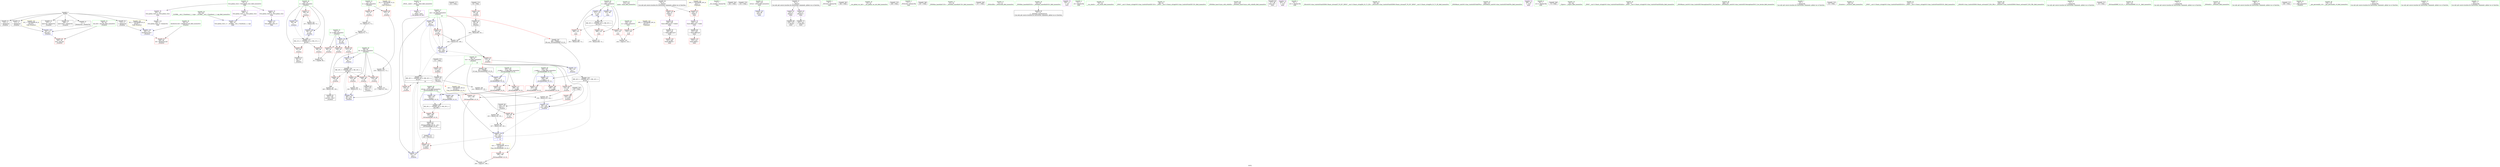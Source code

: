 digraph "SVFG" {
	label="SVFG";

	Node0x555a9b78d350 [shape=record,color=grey,label="{NodeID: 0\nNullPtr}"];
	Node0x555a9b78d350 -> Node0x555a9b7a61f0[style=solid];
	Node0x555a9b78d350 -> Node0x555a9b7a62f0[style=solid];
	Node0x555a9b78d350 -> Node0x555a9b7a63c0[style=solid];
	Node0x555a9b78d350 -> Node0x555a9b7a6490[style=solid];
	Node0x555a9b78d350 -> Node0x555a9b7a6560[style=solid];
	Node0x555a9b78d350 -> Node0x555a9b7a6630[style=solid];
	Node0x555a9b78d350 -> Node0x555a9b7aae20[style=solid];
	Node0x555a9b7a57b0 [shape=record,color=red,label="{NodeID: 97\n106\<--64\n\<--i\n_Z5solvev\n}"];
	Node0x555a9b7a57b0 -> Node0x555a9b7a9450[style=solid];
	Node0x555a9b7a2fe0 [shape=record,color=green,label="{NodeID: 14\n4\<--6\n_ZStL8__ioinit\<--_ZStL8__ioinit_field_insensitive\nGlob }"];
	Node0x555a9b7a2fe0 -> Node0x555a9b7a73c0[style=solid];
	Node0x555a9b7c8e10 [shape=record,color=black,label="{NodeID: 277\n225 = PHI()\n}"];
	Node0x555a9b7a52f0 [shape=record,color=red,label="{NodeID: 111\n198\<--192\n\<--__b.addr\n_ZSt3maxIiERKT_S2_S2_\n}"];
	Node0x555a9b7a52f0 -> Node0x555a9b7a5560[style=solid];
	Node0x555a9b7a3c80 [shape=record,color=green,label="{NodeID: 28\n64\<--65\ni\<--i_field_insensitive\n_Z5solvev\n}"];
	Node0x555a9b7a3c80 -> Node0x555a9b7a8700[style=solid];
	Node0x555a9b7a3c80 -> Node0x555a9b7a56e0[style=solid];
	Node0x555a9b7a3c80 -> Node0x555a9b7a57b0[style=solid];
	Node0x555a9b7a3c80 -> Node0x555a9b7ab0c0[style=solid];
	Node0x555a9b7a3c80 -> Node0x555a9b7ab260[style=solid];
	Node0x555a9b7b0a70 [shape=record,color=grey,label="{NodeID: 208\n261 = Binary(260, 75, )\n}"];
	Node0x555a9b7aaff0 [shape=record,color=blue,label="{NodeID: 125\n62\<--86\nans\<--\n_Z5solvev\n}"];
	Node0x555a9b7aaff0 -> Node0x555a9b7a8490[style=dashed];
	Node0x555a9b7aaff0 -> Node0x555a9b7a8560[style=dashed];
	Node0x555a9b7aaff0 -> Node0x555a9b7ab190[style=dashed];
	Node0x555a9b7aaff0 -> Node0x555a9b7b7a70[style=dashed];
	Node0x555a9b7a4960 [shape=record,color=green,label="{NodeID: 42\n215\<--216\nmain\<--main_field_insensitive\n}"];
	Node0x555a9b7abb50 [shape=record,color=blue,label="{NodeID: 139\n188\<--202\nretval\<--\n_ZSt3maxIiERKT_S2_S2_\n}"];
	Node0x555a9b7abb50 -> Node0x555a9b7b8970[style=dashed];
	Node0x555a9b7a6630 [shape=record,color=black,label="{NodeID: 56\n168\<--3\nlpad.val31\<--dummyVal\n_Z5solvev\n}"];
	Node0x555a9b7bc2e0 [shape=record,color=yellow,style=double,label="{NodeID: 236\n8V_1 = ENCHI(MR_8V_0)\npts\{61 \}\nFun[_Z5solvev]}"];
	Node0x555a9b7bc2e0 -> Node0x555a9b7ab400[style=dashed];
	Node0x555a9b7a7220 [shape=record,color=black,label="{NodeID: 70\n240\<--239\n\<--vbase.offset.ptr3\nmain\n}"];
	Node0x555a9b7a7220 -> Node0x555a9b7aab80[style=solid];
	Node0x555a9b7a7e10 [shape=record,color=red,label="{NodeID: 84\n238\<--10\nvtable2\<--\nmain\n}"];
	Node0x555a9b7a7e10 -> Node0x555a9b7a7ad0[style=solid];
	Node0x555a9b7a2050 [shape=record,color=green,label="{NodeID: 1\n7\<--1\n__dso_handle\<--dummyObj\nGlob }"];
	Node0x555a9b7c6bf0 [shape=record,color=black,label="{NodeID: 264\n262 = PHI()\n}"];
	Node0x555a9b7a5880 [shape=record,color=red,label="{NodeID: 98\n135\<--66\n\<--cur\n_Z5solvev\n}"];
	Node0x555a9b7a5880 -> Node0x555a9b7a95d0[style=solid];
	Node0x555a9b7a30a0 [shape=record,color=green,label="{NodeID: 15\n18\<--22\nllvm.global_ctors\<--llvm.global_ctors_field_insensitive\nGlob }"];
	Node0x555a9b7a30a0 -> Node0x555a9b7a7700[style=solid];
	Node0x555a9b7a30a0 -> Node0x555a9b7a7800[style=solid];
	Node0x555a9b7a30a0 -> Node0x555a9b7a7900[style=solid];
	Node0x555a9b7c8ee0 [shape=record,color=black,label="{NodeID: 278\n235 = PHI()\n}"];
	Node0x555a9b7a53c0 [shape=record,color=red,label="{NodeID: 112\n202\<--192\n\<--__b.addr\n_ZSt3maxIiERKT_S2_S2_\n}"];
	Node0x555a9b7a53c0 -> Node0x555a9b7abb50[style=solid];
	Node0x555a9b7a3d50 [shape=record,color=green,label="{NodeID: 29\n66\<--67\ncur\<--cur_field_insensitive\n_Z5solvev\n|{|<s5>10}}"];
	Node0x555a9b7a3d50 -> Node0x555a9b7a5880[style=solid];
	Node0x555a9b7a3d50 -> Node0x555a9b7a5950[style=solid];
	Node0x555a9b7a3d50 -> Node0x555a9b7ab4d0[style=solid];
	Node0x555a9b7a3d50 -> Node0x555a9b7ab670[style=solid];
	Node0x555a9b7a3d50 -> Node0x555a9b7ab740[style=solid];
	Node0x555a9b7a3d50:s5 -> Node0x555a9b7c7d30[style=solid,color=red];
	Node0x555a9b7b0bf0 [shape=record,color=grey,label="{NodeID: 209\n145 = Binary(144, 101, )\n}"];
	Node0x555a9b7b0bf0 -> Node0x555a9b7a9150[style=solid];
	Node0x555a9b7ab0c0 [shape=record,color=blue,label="{NodeID: 126\n64\<--86\ni\<--\n_Z5solvev\n}"];
	Node0x555a9b7ab0c0 -> Node0x555a9b7bac70[style=dashed];
	Node0x555a9b7a4a60 [shape=record,color=green,label="{NodeID: 43\n218\<--219\nretval\<--retval_field_insensitive\nmain\n}"];
	Node0x555a9b7a4a60 -> Node0x555a9b7abcf0[style=solid];
	Node0x555a9b7abc20 [shape=record,color=blue,label="{NodeID: 140\n188\<--205\nretval\<--\n_ZSt3maxIiERKT_S2_S2_\n}"];
	Node0x555a9b7abc20 -> Node0x555a9b7b8970[style=dashed];
	Node0x555a9b7a6700 [shape=record,color=black,label="{NodeID: 57\n9\<--8\n\<--_ZSt3cin\nCan only get source location for instruction, argument, global var or function.}"];
	Node0x555a9b7a6700 -> Node0x555a9b7a7ba0[style=solid];
	Node0x555a9b7a6700 -> Node0x555a9b7a7c70[style=solid];
	Node0x555a9b7a72f0 [shape=record,color=black,label="{NodeID: 71\n243\<--242\n\<--add.ptr5\nmain\n}"];
	Node0x555a9b7a7ee0 [shape=record,color=red,label="{NodeID: 85\n73\<--52\n\<--n\n_Z5solvev\n}"];
	Node0x555a9b7a7ee0 -> Node0x555a9b7b1070[style=solid];
	Node0x555a9b7a20e0 [shape=record,color=green,label="{NodeID: 2\n8\<--1\n_ZSt3cin\<--dummyObj\nGlob }"];
	Node0x555a9b7c79a0 [shape=record,color=black,label="{NodeID: 265\n264 = PHI()\n}"];
	Node0x555a9b7a5950 [shape=record,color=red,label="{NodeID: 99\n146\<--66\n\<--cur\n_Z5solvev\n}"];
	Node0x555a9b7a5950 -> Node0x555a9b7a9150[style=solid];
	Node0x555a9b7a31a0 [shape=record,color=green,label="{NodeID: 16\n23\<--24\n__cxx_global_var_init\<--__cxx_global_var_init_field_insensitive\n}"];
	Node0x555a9b7c8fb0 [shape=record,color=black,label="{NodeID: 279\n249 = PHI()\n}"];
	Node0x555a9b7a5490 [shape=record,color=red,label="{NodeID: 113\n197\<--196\n\<--\n_ZSt3maxIiERKT_S2_S2_\n}"];
	Node0x555a9b7a5490 -> Node0x555a9b7b14f0[style=solid];
	Node0x555a9b7a3e20 [shape=record,color=green,label="{NodeID: 30\n68\<--69\ni6\<--i6_field_insensitive\n_Z5solvev\n}"];
	Node0x555a9b7a3e20 -> Node0x555a9b7a5a20[style=solid];
	Node0x555a9b7a3e20 -> Node0x555a9b7a5af0[style=solid];
	Node0x555a9b7a3e20 -> Node0x555a9b7a5bc0[style=solid];
	Node0x555a9b7a3e20 -> Node0x555a9b7a5c90[style=solid];
	Node0x555a9b7a3e20 -> Node0x555a9b7ab5a0[style=solid];
	Node0x555a9b7a3e20 -> Node0x555a9b7ab8e0[style=solid];
	Node0x555a9b7b0d70 [shape=record,color=grey,label="{NodeID: 210\n76 = Binary(74, 77, )\n}"];
	Node0x555a9b7b0d70 -> Node0x555a9b7aaf20[style=solid];
	Node0x555a9b7ab190 [shape=record,color=blue,label="{NodeID: 127\n62\<--103\nans\<--add5\n_Z5solvev\n}"];
	Node0x555a9b7ab190 -> Node0x555a9b7a8490[style=dashed];
	Node0x555a9b7ab190 -> Node0x555a9b7a8560[style=dashed];
	Node0x555a9b7ab190 -> Node0x555a9b7ab190[style=dashed];
	Node0x555a9b7ab190 -> Node0x555a9b7b7a70[style=dashed];
	Node0x555a9b7a4b30 [shape=record,color=green,label="{NodeID: 44\n220\<--221\nn\<--n_field_insensitive\nmain\n}"];
	Node0x555a9b7a4b30 -> Node0x555a9b7aa7f0[style=solid];
	Node0x555a9b7abcf0 [shape=record,color=blue,label="{NodeID: 141\n218\<--86\nretval\<--\nmain\n}"];
	Node0x555a9b7a6800 [shape=record,color=black,label="{NodeID: 58\n10\<--8\n\<--_ZSt3cin\nCan only get source location for instruction, argument, global var or function.}"];
	Node0x555a9b7a6800 -> Node0x555a9b7a7d40[style=solid];
	Node0x555a9b7a6800 -> Node0x555a9b7a7e10[style=solid];
	Node0x555a9b7a73c0 [shape=record,color=purple,label="{NodeID: 72\n29\<--4\n\<--_ZStL8__ioinit\n__cxx_global_var_init\n}"];
	Node0x555a9b7a7fb0 [shape=record,color=red,label="{NodeID: 86\n125\<--52\n\<--n\n_Z5solvev\n}"];
	Node0x555a9b7a7fb0 -> Node0x555a9b7b0470[style=solid];
	Node0x555a9b7a2170 [shape=record,color=green,label="{NodeID: 3\n11\<--1\n_ZSt4cout\<--dummyObj\nGlob }"];
	Node0x555a9b7c7a70 [shape=record,color=black,label="{NodeID: 266\n267 = PHI()\n}"];
	Node0x555a9b7a5a20 [shape=record,color=red,label="{NodeID: 100\n124\<--68\n\<--i6\n_Z5solvev\n}"];
	Node0x555a9b7a5a20 -> Node0x555a9b7b11f0[style=solid];
	Node0x555a9b7a32a0 [shape=record,color=green,label="{NodeID: 17\n27\<--28\n_ZNSt8ios_base4InitC1Ev\<--_ZNSt8ios_base4InitC1Ev_field_insensitive\n}"];
	Node0x555a9b7c9080 [shape=record,color=black,label="{NodeID: 280\n257 = PHI()\n}"];
	Node0x555a9b7a5560 [shape=record,color=red,label="{NodeID: 114\n199\<--198\n\<--\n_ZSt3maxIiERKT_S2_S2_\n}"];
	Node0x555a9b7a5560 -> Node0x555a9b7b14f0[style=solid];
	Node0x555a9b7a3ef0 [shape=record,color=green,label="{NodeID: 31\n71\<--72\n_ZNSirsERi\<--_ZNSirsERi_field_insensitive\n}"];
	Node0x555a9b7b0ef0 [shape=record,color=grey,label="{NodeID: 211\n270 = Binary(269, 75, )\n}"];
	Node0x555a9b7b0ef0 -> Node0x555a9b7abe90[style=solid];
	Node0x555a9b7ab260 [shape=record,color=blue,label="{NodeID: 128\n64\<--107\ni\<--inc\n_Z5solvev\n}"];
	Node0x555a9b7ab260 -> Node0x555a9b7bac70[style=dashed];
	Node0x555a9b7a4c00 [shape=record,color=green,label="{NodeID: 45\n222\<--223\ni\<--i_field_insensitive\nmain\n}"];
	Node0x555a9b7a4c00 -> Node0x555a9b7aa880[style=solid];
	Node0x555a9b7a4c00 -> Node0x555a9b7aa910[style=solid];
	Node0x555a9b7a4c00 -> Node0x555a9b7aa9e0[style=solid];
	Node0x555a9b7a4c00 -> Node0x555a9b7abdc0[style=solid];
	Node0x555a9b7a4c00 -> Node0x555a9b7abe90[style=solid];
	Node0x555a9b7abdc0 [shape=record,color=blue,label="{NodeID: 142\n222\<--86\ni\<--\nmain\n}"];
	Node0x555a9b7abdc0 -> Node0x555a9b7b8e70[style=dashed];
	Node0x555a9b7a6900 [shape=record,color=black,label="{NodeID: 59\n31\<--32\n\<--_ZNSt8ios_base4InitD1Ev\nCan only get source location for instruction, argument, global var or function.}"];
	Node0x555a9b7a7490 [shape=record,color=purple,label="{NodeID: 73\n256\<--12\n\<--.str\nmain\n}"];
	Node0x555a9b7a8080 [shape=record,color=red,label="{NodeID: 87\n90\<--54\n\<--k\n_Z5solvev\n}"];
	Node0x555a9b7a8080 -> Node0x555a9b7b1370[style=solid];
	Node0x555a9b7a2200 [shape=record,color=green,label="{NodeID: 4\n12\<--1\n.str\<--dummyObj\nGlob }"];
	Node0x555a9b7c7b40 [shape=record,color=black,label="{NodeID: 267\n186 = PHI(62, )\n0th arg _ZSt3maxIiERKT_S2_S2_ }"];
	Node0x555a9b7c7b40 -> Node0x555a9b7ab9b0[style=solid];
	Node0x555a9b7a5af0 [shape=record,color=red,label="{NodeID: 101\n129\<--68\n\<--i6\n_Z5solvev\n}"];
	Node0x555a9b7a5af0 -> Node0x555a9b7a6c70[style=solid];
	Node0x555a9b7a33a0 [shape=record,color=green,label="{NodeID: 18\n33\<--34\n__cxa_atexit\<--__cxa_atexit_field_insensitive\n}"];
	Node0x555a9b7aa7f0 [shape=record,color=red,label="{NodeID: 115\n253\<--220\n\<--n\nmain\n}"];
	Node0x555a9b7aa7f0 -> Node0x555a9b7b1670[style=solid];
	Node0x555a9b7a3ff0 [shape=record,color=green,label="{NodeID: 32\n80\<--81\n_ZNSt7__cxx1112basic_stringIcSt11char_traitsIcESaIcEEC1Ev\<--_ZNSt7__cxx1112basic_stringIcSt11char_traitsIcESaIcEEC1Ev_field_insensitive\n}"];
	Node0x555a9b7b1070 [shape=record,color=grey,label="{NodeID: 212\n74 = Binary(73, 75, )\n}"];
	Node0x555a9b7b1070 -> Node0x555a9b7b0d70[style=solid];
	Node0x555a9b7ab330 [shape=record,color=blue,label="{NodeID: 129\n58\<--111\nexn.slot\<--\n_Z5solvev\n}"];
	Node0x555a9b7ab330 -> Node0x555a9b7a82f0[style=dashed];
	Node0x555a9b7a4cd0 [shape=record,color=green,label="{NodeID: 46\n227\<--228\n_ZNSt8ios_base15sync_with_stdioEb\<--_ZNSt8ios_base15sync_with_stdioEb_field_insensitive\n}"];
	Node0x555a9b7abe90 [shape=record,color=blue,label="{NodeID: 143\n222\<--270\ni\<--inc\nmain\n}"];
	Node0x555a9b7abe90 -> Node0x555a9b7b8e70[style=dashed];
	Node0x555a9b7a6a00 [shape=record,color=black,label="{NodeID: 60\n217\<--86\nmain_ret\<--\nmain\n}"];
	Node0x555a9b7a7560 [shape=record,color=purple,label="{NodeID: 74\n263\<--14\n\<--.str.1\nmain\n}"];
	Node0x555a9b7a8150 [shape=record,color=red,label="{NodeID: 88\n121\<--54\n\<--k\n_Z5solvev\n}"];
	Node0x555a9b7a8150 -> Node0x555a9b7ab5a0[style=solid];
	Node0x555a9b7a2a40 [shape=record,color=green,label="{NodeID: 5\n14\<--1\n.str.1\<--dummyObj\nGlob }"];
	Node0x555a9b7c7d30 [shape=record,color=black,label="{NodeID: 268\n187 = PHI(66, )\n1st arg _ZSt3maxIiERKT_S2_S2_ }"];
	Node0x555a9b7c7d30 -> Node0x555a9b7aba80[style=solid];
	Node0x555a9b7a5bc0 [shape=record,color=red,label="{NodeID: 102\n138\<--68\n\<--i6\n_Z5solvev\n}"];
	Node0x555a9b7a5bc0 -> Node0x555a9b7b08f0[style=solid];
	Node0x555a9b7a34a0 [shape=record,color=green,label="{NodeID: 19\n32\<--38\n_ZNSt8ios_base4InitD1Ev\<--_ZNSt8ios_base4InitD1Ev_field_insensitive\n}"];
	Node0x555a9b7a34a0 -> Node0x555a9b7a6900[style=solid];
	Node0x555a9b7a9150 [shape=record,color=grey,label="{NodeID: 199\n147 = Binary(146, 145, )\n}"];
	Node0x555a9b7a9150 -> Node0x555a9b7ab740[style=solid];
	Node0x555a9b7aa880 [shape=record,color=red,label="{NodeID: 116\n252\<--222\n\<--i\nmain\n}"];
	Node0x555a9b7aa880 -> Node0x555a9b7b1670[style=solid];
	Node0x555a9b7a40f0 [shape=record,color=green,label="{NodeID: 33\n83\<--84\n_ZStrsIcSt11char_traitsIcESaIcEERSt13basic_istreamIT_T0_ES7_RNSt7__cxx1112basic_stringIS4_S5_T1_EE\<--_ZStrsIcSt11char_traitsIcESaIcEERSt13basic_istreamIT_T0_ES7_RNSt7__cxx1112basic_stringIS4_S5_T1_EE_field_insensitive\n}"];
	Node0x555a9b7b11f0 [shape=record,color=grey,label="{NodeID: 213\n127 = cmp(124, 126, )\n}"];
	Node0x555a9b7ab400 [shape=record,color=blue,label="{NodeID: 130\n60\<--113\nehselector.slot\<--\n_Z5solvev\n}"];
	Node0x555a9b7ab400 -> Node0x555a9b7a83c0[style=dashed];
	Node0x555a9b7a4dd0 [shape=record,color=green,label="{NodeID: 47\n236\<--237\n_ZNSt9basic_iosIcSt11char_traitsIcEE3tieEPSo\<--_ZNSt9basic_iosIcSt11char_traitsIcEE3tieEPSo_field_insensitive\n}"];
	Node0x555a9b7bac70 [shape=record,color=black,label="{NodeID: 227\nMR_12V_3 = PHI(MR_12V_4, MR_12V_2, )\npts\{65 \}\n}"];
	Node0x555a9b7bac70 -> Node0x555a9b7a8700[style=dashed];
	Node0x555a9b7bac70 -> Node0x555a9b7a56e0[style=dashed];
	Node0x555a9b7bac70 -> Node0x555a9b7a57b0[style=dashed];
	Node0x555a9b7bac70 -> Node0x555a9b7ab260[style=dashed];
	Node0x555a9b7a6ad0 [shape=record,color=black,label="{NodeID: 61\n94\<--93\nconv\<--\n_Z5solvev\n}"];
	Node0x555a9b7bc740 [shape=record,color=yellow,style=double,label="{NodeID: 241\n26V_1 = ENCHI(MR_26V_0)\npts\{1 \}\nFun[main]}"];
	Node0x555a9b7bc740 -> Node0x555a9b7a7d40[style=dashed];
	Node0x555a9b7bc740 -> Node0x555a9b7a7e10[style=dashed];
	Node0x555a9b7a7630 [shape=record,color=purple,label="{NodeID: 75\n266\<--16\n\<--.str.2\nmain\n}"];
	Node0x555a9b7a8220 [shape=record,color=red,label="{NodeID: 89\n139\<--54\n\<--k\n_Z5solvev\n}"];
	Node0x555a9b7a8220 -> Node0x555a9b7b08f0[style=solid];
	Node0x555a9b7a2ad0 [shape=record,color=green,label="{NodeID: 6\n16\<--1\n.str.2\<--dummyObj\nGlob }"];
	Node0x555a9b7c8460 [shape=record,color=black,label="{NodeID: 269\n70 = PHI()\n}"];
	Node0x555a9b7a5c90 [shape=record,color=red,label="{NodeID: 103\n155\<--68\n\<--i6\n_Z5solvev\n}"];
	Node0x555a9b7a5c90 -> Node0x555a9b7b0370[style=solid];
	Node0x555a9b7a35a0 [shape=record,color=green,label="{NodeID: 20\n45\<--46\n_Z3prev\<--_Z3prev_field_insensitive\n}"];
	Node0x555a9b7a92d0 [shape=record,color=grey,label="{NodeID: 200\n134 = Binary(133, 101, )\n}"];
	Node0x555a9b7a92d0 -> Node0x555a9b7a95d0[style=solid];
	Node0x555a9b7aa910 [shape=record,color=red,label="{NodeID: 117\n260\<--222\n\<--i\nmain\n}"];
	Node0x555a9b7aa910 -> Node0x555a9b7b0a70[style=solid];
	Node0x555a9b7a41f0 [shape=record,color=green,label="{NodeID: 34\n96\<--97\n_ZNSt7__cxx1112basic_stringIcSt11char_traitsIcESaIcEEixEm\<--_ZNSt7__cxx1112basic_stringIcSt11char_traitsIcESaIcEEixEm_field_insensitive\n}"];
	Node0x555a9b7b1370 [shape=record,color=grey,label="{NodeID: 214\n91 = cmp(89, 90, )\n}"];
	Node0x555a9b7ab4d0 [shape=record,color=blue,label="{NodeID: 131\n66\<--119\ncur\<--\n_Z5solvev\n}"];
	Node0x555a9b7ab4d0 -> Node0x555a9b7b7f70[style=dashed];
	Node0x555a9b7a5ef0 [shape=record,color=green,label="{NodeID: 48\n246\<--247\n_ZNSt9basic_iosIcSt11char_traitsIcEE10exceptionsESt12_Ios_Iostate\<--_ZNSt9basic_iosIcSt11char_traitsIcEE10exceptionsESt12_Ios_Iostate_field_insensitive\n}"];
	Node0x555a9b7bb170 [shape=record,color=yellow,style=double,label="{NodeID: 228\n10V_1 = ENCHI(MR_10V_0)\npts\{63 \}\nFun[_ZSt3maxIiERKT_S2_S2_]}"];
	Node0x555a9b7bb170 -> Node0x555a9b7a5490[style=dashed];
	Node0x555a9b7a6ba0 [shape=record,color=black,label="{NodeID: 62\n99\<--98\nconv4\<--\n_Z5solvev\n}"];
	Node0x555a9b7a6ba0 -> Node0x555a9b7b0770[style=solid];
	Node0x555a9b7a7700 [shape=record,color=purple,label="{NodeID: 76\n289\<--18\nllvm.global_ctors_0\<--llvm.global_ctors\nGlob }"];
	Node0x555a9b7a7700 -> Node0x555a9b7aac50[style=solid];
	Node0x555a9b7a82f0 [shape=record,color=red,label="{NodeID: 90\n165\<--58\nexn\<--exn.slot\n_Z5solvev\n}"];
	Node0x555a9b7a2b60 [shape=record,color=green,label="{NodeID: 7\n19\<--1\n\<--dummyObj\nCan only get source location for instruction, argument, global var or function.}"];
	Node0x555a9b7c8560 [shape=record,color=black,label="{NodeID: 270\n82 = PHI()\n}"];
	Node0x555a9b7a5d60 [shape=record,color=red,label="{NodeID: 104\n98\<--95\n\<--call3\n_Z5solvev\n}"];
	Node0x555a9b7a5d60 -> Node0x555a9b7a6ba0[style=solid];
	Node0x555a9b7a36a0 [shape=record,color=green,label="{NodeID: 21\n49\<--50\n_Z5solvev\<--_Z5solvev_field_insensitive\n}"];
	Node0x555a9b7a9450 [shape=record,color=grey,label="{NodeID: 201\n107 = Binary(106, 75, )\n}"];
	Node0x555a9b7a9450 -> Node0x555a9b7ab260[style=solid];
	Node0x555a9b7aa9e0 [shape=record,color=red,label="{NodeID: 118\n269\<--222\n\<--i\nmain\n}"];
	Node0x555a9b7aa9e0 -> Node0x555a9b7b0ef0[style=solid];
	Node0x555a9b7a42f0 [shape=record,color=green,label="{NodeID: 35\n116\<--117\n_ZNSt7__cxx1112basic_stringIcSt11char_traitsIcESaIcEED1Ev\<--_ZNSt7__cxx1112basic_stringIcSt11char_traitsIcESaIcEED1Ev_field_insensitive\n}"];
	Node0x555a9b7b14f0 [shape=record,color=grey,label="{NodeID: 215\n200 = cmp(197, 199, )\n}"];
	Node0x555a9b7ab5a0 [shape=record,color=blue,label="{NodeID: 132\n68\<--121\ni6\<--\n_Z5solvev\n}"];
	Node0x555a9b7ab5a0 -> Node0x555a9b7b8470[style=dashed];
	Node0x555a9b7a5ff0 [shape=record,color=green,label="{NodeID: 49\n258\<--259\n_ZStlsISt11char_traitsIcEERSt13basic_ostreamIcT_ES5_PKc\<--_ZStlsISt11char_traitsIcEERSt13basic_ostreamIcT_ES5_PKc_field_insensitive\n}"];
	Node0x555a9b7bbc90 [shape=record,color=yellow,style=double,label="{NodeID: 229\n14V_1 = ENCHI(MR_14V_0)\npts\{67 \}\nFun[_ZSt3maxIiERKT_S2_S2_]}"];
	Node0x555a9b7bbc90 -> Node0x555a9b7a5560[style=dashed];
	Node0x555a9b7a6c70 [shape=record,color=black,label="{NodeID: 63\n130\<--129\nconv11\<--\n_Z5solvev\n}"];
	Node0x555a9b7bc930 [shape=record,color=yellow,style=double,label="{NodeID: 243\n30V_1 = ENCHI(MR_30V_0)\npts\{221 \}\nFun[main]}"];
	Node0x555a9b7bc930 -> Node0x555a9b7aa7f0[style=dashed];
	Node0x555a9b7a7800 [shape=record,color=purple,label="{NodeID: 77\n290\<--18\nllvm.global_ctors_1\<--llvm.global_ctors\nGlob }"];
	Node0x555a9b7a7800 -> Node0x555a9b7aad20[style=solid];
	Node0x555a9b7a83c0 [shape=record,color=red,label="{NodeID: 91\n166\<--60\nsel\<--ehselector.slot\n_Z5solvev\n}"];
	Node0x555a9b7a2bf0 [shape=record,color=green,label="{NodeID: 8\n75\<--1\n\<--dummyObj\nCan only get source location for instruction, argument, global var or function.}"];
	Node0x555a9b7c8660 [shape=record,color=black,label="{NodeID: 271\n30 = PHI()\n}"];
	Node0x555a9b7a5e30 [shape=record,color=red,label="{NodeID: 105\n132\<--131\n\<--call13\n_Z5solvev\n}"];
	Node0x555a9b7a5e30 -> Node0x555a9b7a6d40[style=solid];
	Node0x555a9b7a37a0 [shape=record,color=green,label="{NodeID: 22\n52\<--53\nn\<--n_field_insensitive\n_Z5solvev\n}"];
	Node0x555a9b7a37a0 -> Node0x555a9b7a7ee0[style=solid];
	Node0x555a9b7a37a0 -> Node0x555a9b7a7fb0[style=solid];
	Node0x555a9b7a95d0 [shape=record,color=grey,label="{NodeID: 202\n136 = Binary(135, 134, )\n}"];
	Node0x555a9b7a95d0 -> Node0x555a9b7ab670[style=solid];
	Node0x555a9b7aaab0 [shape=record,color=red,label="{NodeID: 119\n232\<--231\nvbase.offset\<--\nmain\n}"];
	Node0x555a9b7a43f0 [shape=record,color=green,label="{NodeID: 36\n150\<--151\n_ZSt3maxIiERKT_S2_S2_\<--_ZSt3maxIiERKT_S2_S2__field_insensitive\n}"];
	Node0x555a9b7b1670 [shape=record,color=grey,label="{NodeID: 216\n254 = cmp(252, 253, )\n}"];
	Node0x555a9b7ab670 [shape=record,color=blue,label="{NodeID: 133\n66\<--136\ncur\<--add16\n_Z5solvev\n}"];
	Node0x555a9b7ab670 -> Node0x555a9b7a5950[style=dashed];
	Node0x555a9b7ab670 -> Node0x555a9b7ab740[style=dashed];
	Node0x555a9b7a60f0 [shape=record,color=green,label="{NodeID: 50\n20\<--285\n_GLOBAL__sub_I_Chandnani_1_1.cpp\<--_GLOBAL__sub_I_Chandnani_1_1.cpp_field_insensitive\n}"];
	Node0x555a9b7a60f0 -> Node0x555a9b7aad20[style=solid];
	Node0x555a9b7a6d40 [shape=record,color=black,label="{NodeID: 64\n133\<--132\nconv14\<--\n_Z5solvev\n}"];
	Node0x555a9b7a6d40 -> Node0x555a9b7a92d0[style=solid];
	Node0x555a9b7a7900 [shape=record,color=purple,label="{NodeID: 78\n291\<--18\nllvm.global_ctors_2\<--llvm.global_ctors\nGlob }"];
	Node0x555a9b7a7900 -> Node0x555a9b7aae20[style=solid];
	Node0x555a9b7a8490 [shape=record,color=red,label="{NodeID: 92\n102\<--62\n\<--ans\n_Z5solvev\n}"];
	Node0x555a9b7a8490 -> Node0x555a9b7b05f0[style=solid];
	Node0x555a9b7a2c80 [shape=record,color=green,label="{NodeID: 9\n77\<--1\n\<--dummyObj\nCan only get source location for instruction, argument, global var or function.}"];
	Node0x555a9b7c8760 [shape=record,color=black,label="{NodeID: 272\n149 = PHI(185, )\n}"];
	Node0x555a9b7c8760 -> Node0x555a9b7a4fb0[style=solid];
	Node0x555a9b7a4ee0 [shape=record,color=red,label="{NodeID: 106\n143\<--142\n\<--call20\n_Z5solvev\n}"];
	Node0x555a9b7a4ee0 -> Node0x555a9b7a6ee0[style=solid];
	Node0x555a9b7a3870 [shape=record,color=green,label="{NodeID: 23\n54\<--55\nk\<--k_field_insensitive\n_Z5solvev\n}"];
	Node0x555a9b7a3870 -> Node0x555a9b7a8080[style=solid];
	Node0x555a9b7a3870 -> Node0x555a9b7a8150[style=solid];
	Node0x555a9b7a3870 -> Node0x555a9b7a8220[style=solid];
	Node0x555a9b7a3870 -> Node0x555a9b7aaf20[style=solid];
	Node0x555a9b7b0370 [shape=record,color=grey,label="{NodeID: 203\n156 = Binary(155, 75, )\n}"];
	Node0x555a9b7b0370 -> Node0x555a9b7ab8e0[style=solid];
	Node0x555a9b7aab80 [shape=record,color=red,label="{NodeID: 120\n241\<--240\nvbase.offset4\<--\nmain\n}"];
	Node0x555a9b7a44f0 [shape=record,color=green,label="{NodeID: 37\n161\<--162\n_ZNSolsEi\<--_ZNSolsEi_field_insensitive\n}"];
	Node0x555a9b7b7a70 [shape=record,color=black,label="{NodeID: 217\nMR_10V_5 = PHI(MR_10V_6, MR_10V_3, )\npts\{63 \}\n|{|<s3>10}}"];
	Node0x555a9b7b7a70 -> Node0x555a9b7a8630[style=dashed];
	Node0x555a9b7b7a70 -> Node0x555a9b7a4fb0[style=dashed];
	Node0x555a9b7b7a70 -> Node0x555a9b7ab810[style=dashed];
	Node0x555a9b7b7a70:s3 -> Node0x555a9b7bb170[style=dashed,color=red];
	Node0x555a9b7ab740 [shape=record,color=blue,label="{NodeID: 134\n66\<--147\ncur\<--sub23\n_Z5solvev\n|{|<s2>10}}"];
	Node0x555a9b7ab740 -> Node0x555a9b7a4fb0[style=dashed];
	Node0x555a9b7ab740 -> Node0x555a9b7b7f70[style=dashed];
	Node0x555a9b7ab740:s2 -> Node0x555a9b7bbc90[style=dashed,color=red];
	Node0x555a9b7a61f0 [shape=record,color=black,label="{NodeID: 51\n2\<--3\ndummyVal\<--dummyVal\n}"];
	Node0x555a9b7a6e10 [shape=record,color=black,label="{NodeID: 65\n141\<--140\nconv18\<--sub17\n_Z5solvev\n}"];
	Node0x555a9b7a7a00 [shape=record,color=purple,label="{NodeID: 79\n230\<--229\nvbase.offset.ptr\<--vtable\nmain\n}"];
	Node0x555a9b7a7a00 -> Node0x555a9b7a7080[style=solid];
	Node0x555a9b7a8560 [shape=record,color=red,label="{NodeID: 93\n119\<--62\n\<--ans\n_Z5solvev\n}"];
	Node0x555a9b7a8560 -> Node0x555a9b7ab4d0[style=solid];
	Node0x555a9b7a2d10 [shape=record,color=green,label="{NodeID: 10\n86\<--1\n\<--dummyObj\nCan only get source location for instruction, argument, global var or function.}"];
	Node0x555a9b7c8ad0 [shape=record,color=black,label="{NodeID: 273\n160 = PHI()\n}"];
	Node0x555a9b7a4fb0 [shape=record,color=red,label="{NodeID: 107\n152\<--149\n\<--call25\n_Z5solvev\n}"];
	Node0x555a9b7a4fb0 -> Node0x555a9b7ab810[style=solid];
	Node0x555a9b7a3940 [shape=record,color=green,label="{NodeID: 24\n56\<--57\ns\<--s_field_insensitive\n_Z5solvev\n}"];
	Node0x555a9b7b0470 [shape=record,color=grey,label="{NodeID: 204\n126 = Binary(125, 75, )\n}"];
	Node0x555a9b7b0470 -> Node0x555a9b7b11f0[style=solid];
	Node0x555a9b7aac50 [shape=record,color=blue,label="{NodeID: 121\n289\<--19\nllvm.global_ctors_0\<--\nGlob }"];
	Node0x555a9b7a45f0 [shape=record,color=green,label="{NodeID: 38\n178\<--179\n__gxx_personality_v0\<--__gxx_personality_v0_field_insensitive\n}"];
	Node0x555a9b7b7f70 [shape=record,color=black,label="{NodeID: 218\nMR_14V_3 = PHI(MR_14V_5, MR_14V_2, )\npts\{67 \}\n}"];
	Node0x555a9b7b7f70 -> Node0x555a9b7a5880[style=dashed];
	Node0x555a9b7b7f70 -> Node0x555a9b7ab670[style=dashed];
	Node0x555a9b7ab810 [shape=record,color=blue,label="{NodeID: 135\n62\<--152\nans\<--\n_Z5solvev\n}"];
	Node0x555a9b7ab810 -> Node0x555a9b7b7a70[style=dashed];
	Node0x555a9b7a62f0 [shape=record,color=black,label="{NodeID: 52\n110\<--3\n\<--dummyVal\n_Z5solvev\n}"];
	Node0x555a9b7a6ee0 [shape=record,color=black,label="{NodeID: 66\n144\<--143\nconv21\<--\n_Z5solvev\n}"];
	Node0x555a9b7a6ee0 -> Node0x555a9b7b0bf0[style=solid];
	Node0x555a9b7a7ad0 [shape=record,color=purple,label="{NodeID: 80\n239\<--238\nvbase.offset.ptr3\<--vtable2\nmain\n}"];
	Node0x555a9b7a7ad0 -> Node0x555a9b7a7220[style=solid];
	Node0x555a9b7a8630 [shape=record,color=red,label="{NodeID: 94\n159\<--62\n\<--ans\n_Z5solvev\n}"];
	Node0x555a9b7a2da0 [shape=record,color=green,label="{NodeID: 11\n101\<--1\n\<--dummyObj\nCan only get source location for instruction, argument, global var or function.}"];
	Node0x555a9b7c8ba0 [shape=record,color=black,label="{NodeID: 274\n95 = PHI()\n}"];
	Node0x555a9b7c8ba0 -> Node0x555a9b7a5d60[style=solid];
	Node0x555a9b7a5080 [shape=record,color=red,label="{NodeID: 108\n208\<--188\n\<--retval\n_ZSt3maxIiERKT_S2_S2_\n}"];
	Node0x555a9b7a5080 -> Node0x555a9b7a6fb0[style=solid];
	Node0x555a9b7a3a10 [shape=record,color=green,label="{NodeID: 25\n58\<--59\nexn.slot\<--exn.slot_field_insensitive\n_Z5solvev\n}"];
	Node0x555a9b7a3a10 -> Node0x555a9b7a82f0[style=solid];
	Node0x555a9b7a3a10 -> Node0x555a9b7ab330[style=solid];
	Node0x555a9b7b05f0 [shape=record,color=grey,label="{NodeID: 205\n103 = Binary(102, 100, )\n}"];
	Node0x555a9b7b05f0 -> Node0x555a9b7ab190[style=solid];
	Node0x555a9b7aad20 [shape=record,color=blue,label="{NodeID: 122\n290\<--20\nllvm.global_ctors_1\<--_GLOBAL__sub_I_Chandnani_1_1.cpp\nGlob }"];
	Node0x555a9b7a46f0 [shape=record,color=green,label="{NodeID: 39\n188\<--189\nretval\<--retval_field_insensitive\n_ZSt3maxIiERKT_S2_S2_\n}"];
	Node0x555a9b7a46f0 -> Node0x555a9b7a5080[style=solid];
	Node0x555a9b7a46f0 -> Node0x555a9b7abb50[style=solid];
	Node0x555a9b7a46f0 -> Node0x555a9b7abc20[style=solid];
	Node0x555a9b7b8470 [shape=record,color=black,label="{NodeID: 219\nMR_16V_3 = PHI(MR_16V_4, MR_16V_2, )\npts\{69 \}\n}"];
	Node0x555a9b7b8470 -> Node0x555a9b7a5a20[style=dashed];
	Node0x555a9b7b8470 -> Node0x555a9b7a5af0[style=dashed];
	Node0x555a9b7b8470 -> Node0x555a9b7a5bc0[style=dashed];
	Node0x555a9b7b8470 -> Node0x555a9b7a5c90[style=dashed];
	Node0x555a9b7b8470 -> Node0x555a9b7ab8e0[style=dashed];
	Node0x555a9b7ab8e0 [shape=record,color=blue,label="{NodeID: 136\n68\<--156\ni6\<--inc27\n_Z5solvev\n}"];
	Node0x555a9b7ab8e0 -> Node0x555a9b7b8470[style=dashed];
	Node0x555a9b7a63c0 [shape=record,color=black,label="{NodeID: 53\n111\<--3\n\<--dummyVal\n_Z5solvev\n}"];
	Node0x555a9b7a63c0 -> Node0x555a9b7ab330[style=solid];
	Node0x555a9b7bc010 [shape=record,color=yellow,style=double,label="{NodeID: 233\n2V_1 = ENCHI(MR_2V_0)\npts\{53 \}\nFun[_Z5solvev]}"];
	Node0x555a9b7bc010 -> Node0x555a9b7a7ee0[style=dashed];
	Node0x555a9b7bc010 -> Node0x555a9b7a7fb0[style=dashed];
	Node0x555a9b7a6fb0 [shape=record,color=black,label="{NodeID: 67\n185\<--208\n_ZSt3maxIiERKT_S2_S2__ret\<--\n_ZSt3maxIiERKT_S2_S2_\n|{<s0>10}}"];
	Node0x555a9b7a6fb0:s0 -> Node0x555a9b7c8760[style=solid,color=blue];
	Node0x555a9b7a7ba0 [shape=record,color=purple,label="{NodeID: 81\n233\<--9\nadd.ptr\<--\nmain\n}"];
	Node0x555a9b7a7ba0 -> Node0x555a9b7a7150[style=solid];
	Node0x555a9b7a8700 [shape=record,color=red,label="{NodeID: 95\n89\<--64\n\<--i\n_Z5solvev\n}"];
	Node0x555a9b7a8700 -> Node0x555a9b7b1370[style=solid];
	Node0x555a9b7a2e60 [shape=record,color=green,label="{NodeID: 12\n226\<--1\n\<--dummyObj\nCan only get source location for instruction, argument, global var or function.}"];
	Node0x555a9b7c8c70 [shape=record,color=black,label="{NodeID: 275\n131 = PHI()\n}"];
	Node0x555a9b7c8c70 -> Node0x555a9b7a5e30[style=solid];
	Node0x555a9b7a5150 [shape=record,color=red,label="{NodeID: 109\n196\<--190\n\<--__a.addr\n_ZSt3maxIiERKT_S2_S2_\n}"];
	Node0x555a9b7a5150 -> Node0x555a9b7a5490[style=solid];
	Node0x555a9b7a3ae0 [shape=record,color=green,label="{NodeID: 26\n60\<--61\nehselector.slot\<--ehselector.slot_field_insensitive\n_Z5solvev\n}"];
	Node0x555a9b7a3ae0 -> Node0x555a9b7a83c0[style=solid];
	Node0x555a9b7a3ae0 -> Node0x555a9b7ab400[style=solid];
	Node0x555a9b7b0770 [shape=record,color=grey,label="{NodeID: 206\n100 = Binary(99, 101, )\n}"];
	Node0x555a9b7b0770 -> Node0x555a9b7b05f0[style=solid];
	Node0x555a9b7aae20 [shape=record,color=blue, style = dotted,label="{NodeID: 123\n291\<--3\nllvm.global_ctors_2\<--dummyVal\nGlob }"];
	Node0x555a9b7a47c0 [shape=record,color=green,label="{NodeID: 40\n190\<--191\n__a.addr\<--__a.addr_field_insensitive\n_ZSt3maxIiERKT_S2_S2_\n}"];
	Node0x555a9b7a47c0 -> Node0x555a9b7a5150[style=solid];
	Node0x555a9b7a47c0 -> Node0x555a9b7a5220[style=solid];
	Node0x555a9b7a47c0 -> Node0x555a9b7ab9b0[style=solid];
	Node0x555a9b7b8970 [shape=record,color=black,label="{NodeID: 220\nMR_20V_3 = PHI(MR_20V_4, MR_20V_2, )\npts\{189 \}\n}"];
	Node0x555a9b7b8970 -> Node0x555a9b7a5080[style=dashed];
	Node0x555a9b7ab9b0 [shape=record,color=blue,label="{NodeID: 137\n190\<--186\n__a.addr\<--__a\n_ZSt3maxIiERKT_S2_S2_\n}"];
	Node0x555a9b7ab9b0 -> Node0x555a9b7a5150[style=dashed];
	Node0x555a9b7ab9b0 -> Node0x555a9b7a5220[style=dashed];
	Node0x555a9b7a6490 [shape=record,color=black,label="{NodeID: 54\n113\<--3\n\<--dummyVal\n_Z5solvev\n}"];
	Node0x555a9b7a6490 -> Node0x555a9b7ab400[style=solid];
	Node0x555a9b7a7080 [shape=record,color=black,label="{NodeID: 68\n231\<--230\n\<--vbase.offset.ptr\nmain\n}"];
	Node0x555a9b7a7080 -> Node0x555a9b7aaab0[style=solid];
	Node0x555a9b7a7c70 [shape=record,color=purple,label="{NodeID: 82\n242\<--9\nadd.ptr5\<--\nmain\n}"];
	Node0x555a9b7a7c70 -> Node0x555a9b7a72f0[style=solid];
	Node0x555a9b7a56e0 [shape=record,color=red,label="{NodeID: 96\n93\<--64\n\<--i\n_Z5solvev\n}"];
	Node0x555a9b7a56e0 -> Node0x555a9b7a6ad0[style=solid];
	Node0x555a9b7a2f20 [shape=record,color=green,label="{NodeID: 13\n245\<--1\n\<--dummyObj\nCan only get source location for instruction, argument, global var or function.}"];
	Node0x555a9b7c8d40 [shape=record,color=black,label="{NodeID: 276\n142 = PHI()\n}"];
	Node0x555a9b7c8d40 -> Node0x555a9b7a4ee0[style=solid];
	Node0x555a9b7a5220 [shape=record,color=red,label="{NodeID: 110\n205\<--190\n\<--__a.addr\n_ZSt3maxIiERKT_S2_S2_\n}"];
	Node0x555a9b7a5220 -> Node0x555a9b7abc20[style=solid];
	Node0x555a9b7a3bb0 [shape=record,color=green,label="{NodeID: 27\n62\<--63\nans\<--ans_field_insensitive\n_Z5solvev\n|{|<s6>10}}"];
	Node0x555a9b7a3bb0 -> Node0x555a9b7a8490[style=solid];
	Node0x555a9b7a3bb0 -> Node0x555a9b7a8560[style=solid];
	Node0x555a9b7a3bb0 -> Node0x555a9b7a8630[style=solid];
	Node0x555a9b7a3bb0 -> Node0x555a9b7aaff0[style=solid];
	Node0x555a9b7a3bb0 -> Node0x555a9b7ab190[style=solid];
	Node0x555a9b7a3bb0 -> Node0x555a9b7ab810[style=solid];
	Node0x555a9b7a3bb0:s6 -> Node0x555a9b7c7b40[style=solid,color=red];
	Node0x555a9b7b08f0 [shape=record,color=grey,label="{NodeID: 207\n140 = Binary(138, 139, )\n}"];
	Node0x555a9b7b08f0 -> Node0x555a9b7a6e10[style=solid];
	Node0x555a9b7aaf20 [shape=record,color=blue,label="{NodeID: 124\n54\<--76\nk\<--div\n_Z5solvev\n}"];
	Node0x555a9b7aaf20 -> Node0x555a9b7a8080[style=dashed];
	Node0x555a9b7aaf20 -> Node0x555a9b7a8150[style=dashed];
	Node0x555a9b7aaf20 -> Node0x555a9b7a8220[style=dashed];
	Node0x555a9b7a4890 [shape=record,color=green,label="{NodeID: 41\n192\<--193\n__b.addr\<--__b.addr_field_insensitive\n_ZSt3maxIiERKT_S2_S2_\n}"];
	Node0x555a9b7a4890 -> Node0x555a9b7a52f0[style=solid];
	Node0x555a9b7a4890 -> Node0x555a9b7a53c0[style=solid];
	Node0x555a9b7a4890 -> Node0x555a9b7aba80[style=solid];
	Node0x555a9b7b8e70 [shape=record,color=black,label="{NodeID: 221\nMR_32V_3 = PHI(MR_32V_4, MR_32V_2, )\npts\{223 \}\n}"];
	Node0x555a9b7b8e70 -> Node0x555a9b7aa880[style=dashed];
	Node0x555a9b7b8e70 -> Node0x555a9b7aa910[style=dashed];
	Node0x555a9b7b8e70 -> Node0x555a9b7aa9e0[style=dashed];
	Node0x555a9b7b8e70 -> Node0x555a9b7abe90[style=dashed];
	Node0x555a9b7aba80 [shape=record,color=blue,label="{NodeID: 138\n192\<--187\n__b.addr\<--__b\n_ZSt3maxIiERKT_S2_S2_\n}"];
	Node0x555a9b7aba80 -> Node0x555a9b7a52f0[style=dashed];
	Node0x555a9b7aba80 -> Node0x555a9b7a53c0[style=dashed];
	Node0x555a9b7a6560 [shape=record,color=black,label="{NodeID: 55\n167\<--3\nlpad.val\<--dummyVal\n_Z5solvev\n}"];
	Node0x555a9b7bc200 [shape=record,color=yellow,style=double,label="{NodeID: 235\n6V_1 = ENCHI(MR_6V_0)\npts\{59 \}\nFun[_Z5solvev]}"];
	Node0x555a9b7bc200 -> Node0x555a9b7ab330[style=dashed];
	Node0x555a9b7a7150 [shape=record,color=black,label="{NodeID: 69\n234\<--233\n\<--add.ptr\nmain\n}"];
	Node0x555a9b7a7d40 [shape=record,color=red,label="{NodeID: 83\n229\<--10\nvtable\<--\nmain\n}"];
	Node0x555a9b7a7d40 -> Node0x555a9b7a7a00[style=solid];
}
